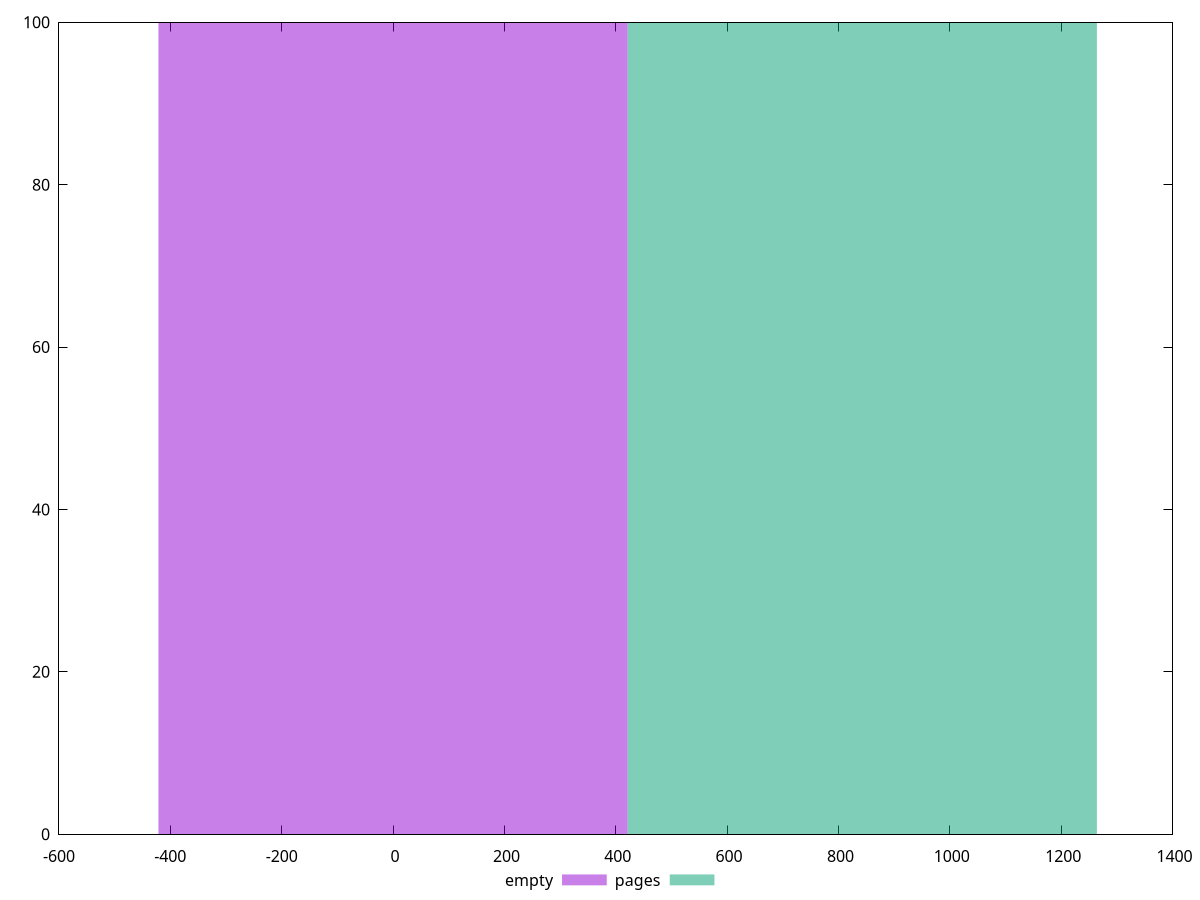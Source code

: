 reset
set terminal svg size 640, 500 enhanced background rgb 'white'
set output "reprap/network-server-latency/comparison/histogram/0_vs_1.svg"

$empty <<EOF
0 100
EOF

$pages <<EOF
842.7991468157709 100
EOF

set key outside below
set boxwidth 842.7991468157709
set yrange [0:100]
set style fill transparent solid 0.5 noborder

plot \
  $empty title "empty" with boxes, \
  $pages title "pages" with boxes, \


reset